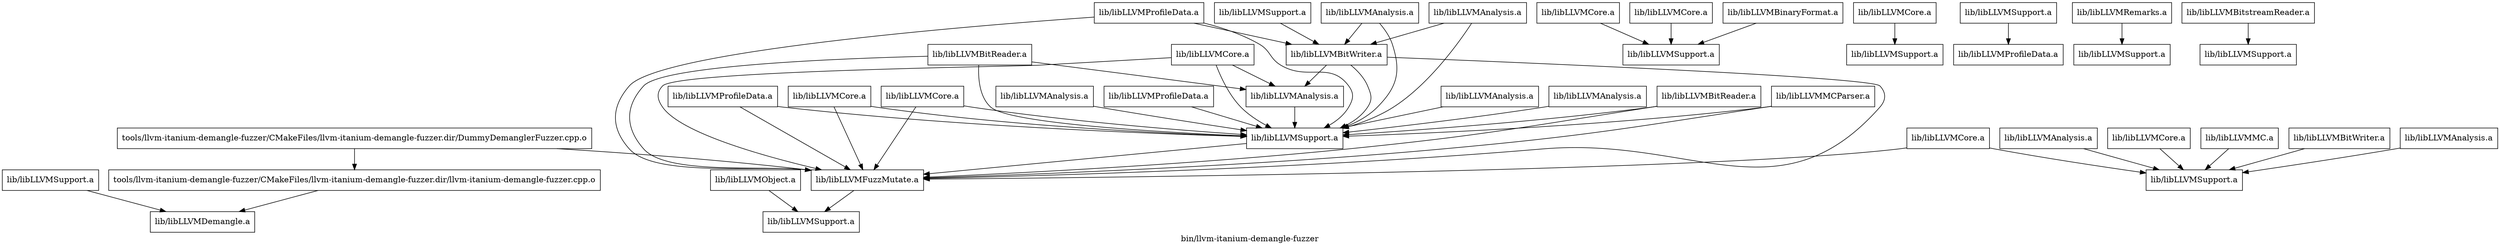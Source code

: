 digraph "bin/llvm-itanium-demangle-fuzzer" {
	label="bin/llvm-itanium-demangle-fuzzer";

	Node0x56123c7b6ba8 [shape=record,shape=record,label="{tools/llvm-itanium-demangle-fuzzer/CMakeFiles/llvm-itanium-demangle-fuzzer.dir/DummyDemanglerFuzzer.cpp.o}"];
	Node0x56123c7b6ba8 -> Node0x56123c7b4f38;
	Node0x56123c7b6ba8 -> Node0x56123c7b3e90;
	Node0x56123c7b4f38 [shape=record,shape=record,label="{tools/llvm-itanium-demangle-fuzzer/CMakeFiles/llvm-itanium-demangle-fuzzer.dir/llvm-itanium-demangle-fuzzer.cpp.o}"];
	Node0x56123c7b4f38 -> Node0x56123c7b34d0;
	Node0x56123c7b3e90 [shape=record,shape=record,label="{lib/libLLVMFuzzMutate.a}"];
	Node0x56123c7b3e90 -> Node0x56123c7b7d88;
	Node0x56123c7b34d0 [shape=record,shape=record,label="{lib/libLLVMDemangle.a}"];
	Node0x56123c7b7d88 [shape=record,shape=record,label="{lib/libLLVMSupport.a}"];
	Node0x56123c7be3e8 [shape=record,shape=record,label="{lib/libLLVMSupport.a}"];
	Node0x56123c7be3e8 -> Node0x56123c7b3e90;
	Node0x56123c7b96b8 [shape=record,shape=record,label="{lib/libLLVMBitWriter.a}"];
	Node0x56123c7b96b8 -> Node0x56123c7b3e90;
	Node0x56123c7b96b8 -> Node0x56123c7be3e8;
	Node0x56123c7b96b8 -> Node0x56123c7bf2f0;
	Node0x56123c7bf2f0 [shape=record,shape=record,label="{lib/libLLVMAnalysis.a}"];
	Node0x56123c7bf2f0 -> Node0x56123c7be3e8;
	Node0x56123c7be930 [shape=record,shape=record,label="{lib/libLLVMBitWriter.a}"];
	Node0x56123c7be930 -> Node0x56123c7b6e80;
	Node0x56123c7b6e80 [shape=record,shape=record,label="{lib/libLLVMSupport.a}"];
	Node0x56123c7b4920 [shape=record,shape=record,label="{lib/libLLVMAnalysis.a}"];
	Node0x56123c7b4920 -> Node0x56123c7b6e80;
	Node0x56123c7b7088 [shape=record,shape=record,label="{lib/libLLVMAnalysis.a}"];
	Node0x56123c7b7088 -> Node0x56123c7be3e8;
	Node0x56123c7b5960 [shape=record,shape=record,label="{lib/libLLVMAnalysis.a}"];
	Node0x56123c7b5960 -> Node0x56123c7be3e8;
	Node0x56123c7b2f88 [shape=record,shape=record,label="{lib/libLLVMAnalysis.a}"];
	Node0x56123c7b2f88 -> Node0x56123c7be3e8;
	Node0x56123c7b2f88 -> Node0x56123c7b96b8;
	Node0x56123c7b8a20 [shape=record,shape=record,label="{lib/libLLVMAnalysis.a}"];
	Node0x56123c7b8a20 -> Node0x56123c7be3e8;
	Node0x56123c7b8a20 -> Node0x56123c7b96b8;
	Node0x56123c7b9cd0 [shape=record,shape=record,label="{lib/libLLVMAnalysis.a}"];
	Node0x56123c7b9cd0 -> Node0x56123c7be3e8;
	Node0x56123c7bdd00 [shape=record,shape=record,label="{lib/libLLVMSupport.a}"];
	Node0x56123c7bdd00 -> Node0x56123c7b96b8;
	Node0x56123c7be860 [shape=record,shape=record,label="{lib/libLLVMAnalysis.a}"];
	Node0x56123c7be860 -> Node0x56123c7b6e80;
	Node0x56123c7b55b8 [shape=record,shape=record,label="{lib/libLLVMObject.a}"];
	Node0x56123c7b55b8 -> Node0x56123c7b7d88;
	Node0x56123c7ba280 [shape=record,shape=record,label="{lib/libLLVMBitReader.a}"];
	Node0x56123c7ba280 -> Node0x56123c7b3e90;
	Node0x56123c7ba280 -> Node0x56123c7be3e8;
	Node0x56123c7ba280 -> Node0x56123c7bf2f0;
	Node0x56123c7bc160 [shape=record,shape=record,label="{lib/libLLVMBitReader.a}"];
	Node0x56123c7bc160 -> Node0x56123c7b3e90;
	Node0x56123c7bc160 -> Node0x56123c7be3e8;
	Node0x56123c7bae48 [shape=record,shape=record,label="{lib/libLLVMMCParser.a}"];
	Node0x56123c7bae48 -> Node0x56123c7b3e90;
	Node0x56123c7bae48 -> Node0x56123c7be3e8;
	Node0x56123c7bde38 [shape=record,shape=record,label="{lib/libLLVMProfileData.a}"];
	Node0x56123c7bde38 -> Node0x56123c7b3e90;
	Node0x56123c7bde38 -> Node0x56123c7be3e8;
	Node0x56123c7bde38 -> Node0x56123c7b96b8;
	Node0x56123c7b57c0 [shape=record,shape=record,label="{lib/libLLVMProfileData.a}"];
	Node0x56123c7b57c0 -> Node0x56123c7b3e90;
	Node0x56123c7b57c0 -> Node0x56123c7be3e8;
	Node0x56123c7b4780 [shape=record,shape=record,label="{lib/libLLVMSupport.a}"];
	Node0x56123c7b4780 -> Node0x56123c7b34d0;
	Node0x56123c7b2ff0 [shape=record,shape=record,label="{lib/libLLVMProfileData.a}"];
	Node0x56123c7b2ff0 -> Node0x56123c7be3e8;
	Node0x56123c7be450 [shape=record,shape=record,label="{lib/libLLVMCore.a}"];
	Node0x56123c7be450 -> Node0x56123c7b54e8;
	Node0x56123c7b54e8 [shape=record,shape=record,label="{lib/libLLVMSupport.a}"];
	Node0x56123c7bce60 [shape=record,shape=record,label="{lib/libLLVMCore.a}"];
	Node0x56123c7bce60 -> Node0x56123c7b3e90;
	Node0x56123c7bce60 -> Node0x56123c7b6e80;
	Node0x56123c7b5620 [shape=record,shape=record,label="{lib/libLLVMCore.a}"];
	Node0x56123c7b5620 -> Node0x56123c7b5ca0;
	Node0x56123c7b5ca0 [shape=record,shape=record,label="{lib/libLLVMSupport.a}"];
	Node0x56123c7b72f8 [shape=record,shape=record,label="{lib/libLLVMCore.a}"];
	Node0x56123c7b72f8 -> Node0x56123c7b3e90;
	Node0x56123c7b72f8 -> Node0x56123c7be3e8;
	Node0x56123c7bf7d0 [shape=record,shape=record,label="{lib/libLLVMCore.a}"];
	Node0x56123c7bf7d0 -> Node0x56123c7b3e90;
	Node0x56123c7bf7d0 -> Node0x56123c7be3e8;
	Node0x56123c7bc710 [shape=record,shape=record,label="{lib/libLLVMCore.a}"];
	Node0x56123c7bc710 -> Node0x56123c7b6e80;
	Node0x56123c7b4168 [shape=record,shape=record,label="{lib/libLLVMCore.a}"];
	Node0x56123c7b4168 -> Node0x56123c7b54e8;
	Node0x56123c7b7ec0 [shape=record,shape=record,label="{lib/libLLVMSupport.a}"];
	Node0x56123c7b7ec0 -> Node0x56123c7b84d8;
	Node0x56123c7b84d8 [shape=record,shape=record,label="{lib/libLLVMProfileData.a}"];
	Node0x56123c7b7df0 [shape=record,shape=record,label="{lib/libLLVMCore.a}"];
	Node0x56123c7b7df0 -> Node0x56123c7b3e90;
	Node0x56123c7b7df0 -> Node0x56123c7be3e8;
	Node0x56123c7b7df0 -> Node0x56123c7bf2f0;
	Node0x56123c7bd478 [shape=record,shape=record,label="{lib/libLLVMRemarks.a}"];
	Node0x56123c7bd478 -> Node0x56123c7bf8a0;
	Node0x56123c7bf8a0 [shape=record,shape=record,label="{lib/libLLVMSupport.a}"];
	Node0x56123c7be7f8 [shape=record,shape=record,label="{lib/libLLVMBitstreamReader.a}"];
	Node0x56123c7be7f8 -> Node0x56123c7b8678;
	Node0x56123c7b8678 [shape=record,shape=record,label="{lib/libLLVMSupport.a}"];
	Node0x56123c7bdf08 [shape=record,shape=record,label="{lib/libLLVMMC.a}"];
	Node0x56123c7bdf08 -> Node0x56123c7b6e80;
	Node0x56123c7b3c88 [shape=record,shape=record,label="{lib/libLLVMBinaryFormat.a}"];
	Node0x56123c7b3c88 -> Node0x56123c7b54e8;
}
